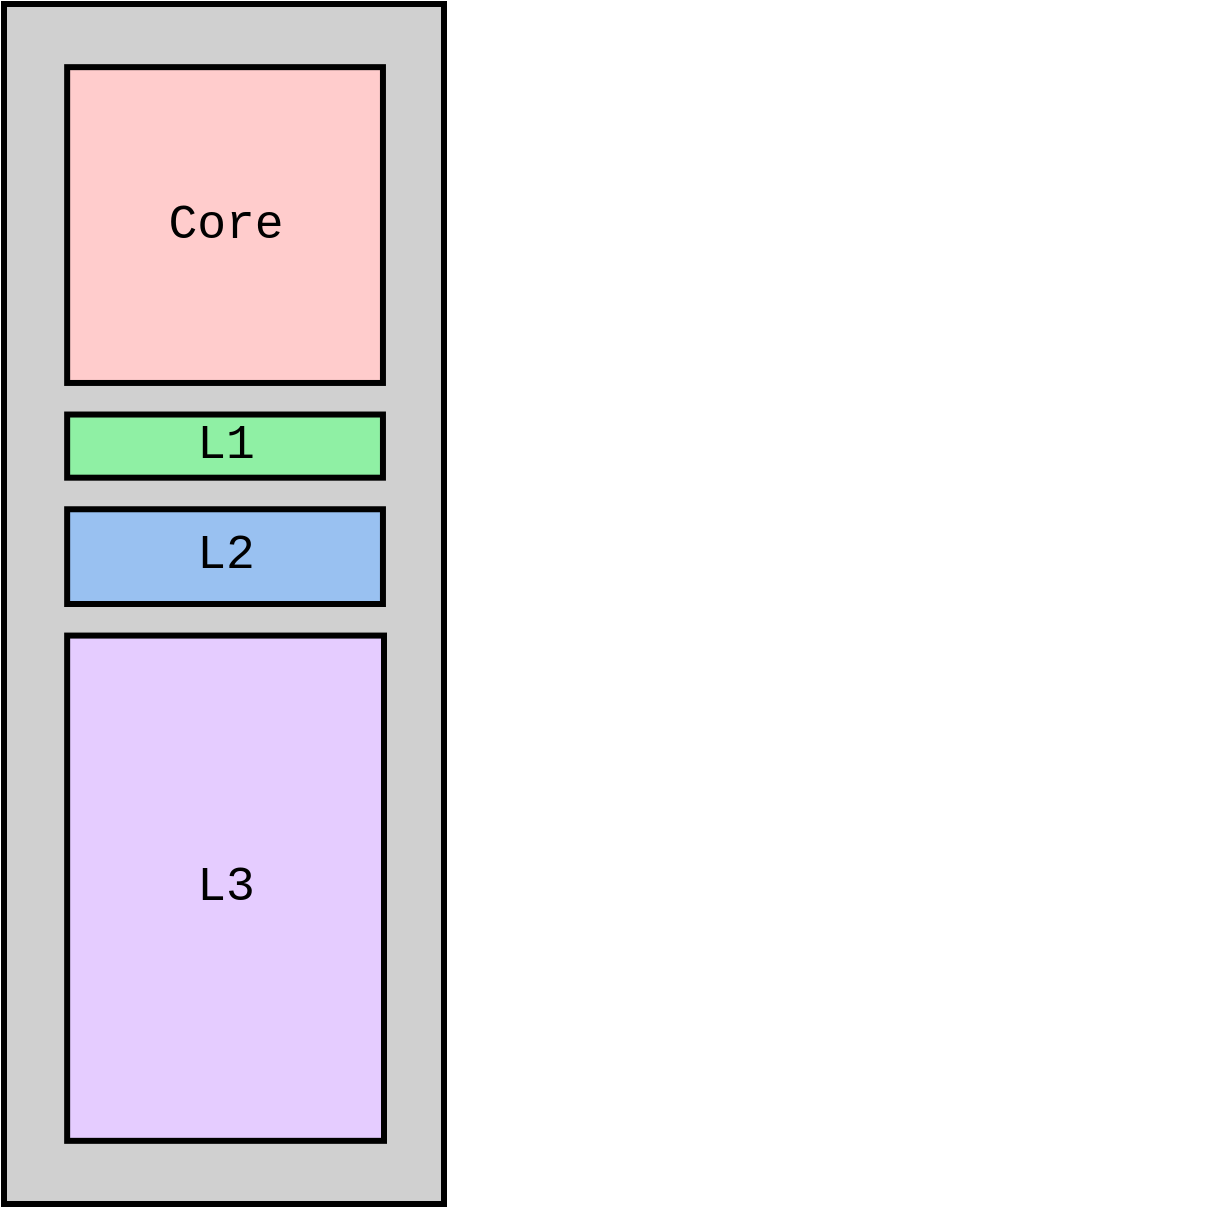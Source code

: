 <mxfile version="24.2.5" type="device">
  <diagram id="bPtiM-cBsUfIetChZ_1X" name="Page-1">
    <mxGraphModel dx="2056" dy="1218" grid="1" gridSize="10" guides="1" tooltips="1" connect="1" arrows="1" fold="1" page="1" pageScale="1" pageWidth="850" pageHeight="1100" math="0" shadow="0">
      <root>
        <mxCell id="0" />
        <mxCell id="1" parent="0" />
        <mxCell id="-cntTJ3TW4yOcXrFvQFZ-1" value="" style="group" parent="1" vertex="1" connectable="0">
          <mxGeometry x="140" y="180" width="600" height="600" as="geometry" />
        </mxCell>
        <mxCell id="VLUZ75N3-F3q_jsqpljg-1" value="" style="rounded=0;whiteSpace=wrap;html=1;strokeWidth=3;fontFamily=Courier New;fontSize=24;fillColor=#D0D0D0;" parent="-cntTJ3TW4yOcXrFvQFZ-1" vertex="1">
          <mxGeometry width="220" height="600" as="geometry" />
        </mxCell>
        <mxCell id="VLUZ75N3-F3q_jsqpljg-2" value="Core" style="rounded=0;whiteSpace=wrap;html=1;strokeWidth=3;fillColor=#FFCCCC;fontFamily=Courier New;fontSize=24;" parent="-cntTJ3TW4yOcXrFvQFZ-1" vertex="1">
          <mxGeometry x="31.579" y="31.579" width="157.895" height="157.895" as="geometry" />
        </mxCell>
        <mxCell id="VLUZ75N3-F3q_jsqpljg-5" value="L1" style="rounded=0;whiteSpace=wrap;html=1;strokeWidth=3;fillColor=#8ff0a4;fontFamily=Courier New;fontSize=24;" parent="-cntTJ3TW4yOcXrFvQFZ-1" vertex="1">
          <mxGeometry x="31.579" y="205.263" width="157.895" height="31.579" as="geometry" />
        </mxCell>
        <mxCell id="VLUZ75N3-F3q_jsqpljg-8" value="L2" style="rounded=0;whiteSpace=wrap;html=1;strokeWidth=3;fillColor=#99c1f1;fontFamily=Courier New;fontSize=24;" parent="-cntTJ3TW4yOcXrFvQFZ-1" vertex="1">
          <mxGeometry x="31.579" y="252.632" width="157.895" height="47.368" as="geometry" />
        </mxCell>
        <mxCell id="VLUZ75N3-F3q_jsqpljg-11" value="L3" style="rounded=0;whiteSpace=wrap;html=1;strokeWidth=3;fillColor=#E5CCFF;fontFamily=Courier New;fontSize=24;" parent="-cntTJ3TW4yOcXrFvQFZ-1" vertex="1">
          <mxGeometry x="31.58" y="315.79" width="158.42" height="252.63" as="geometry" />
        </mxCell>
      </root>
    </mxGraphModel>
  </diagram>
</mxfile>
